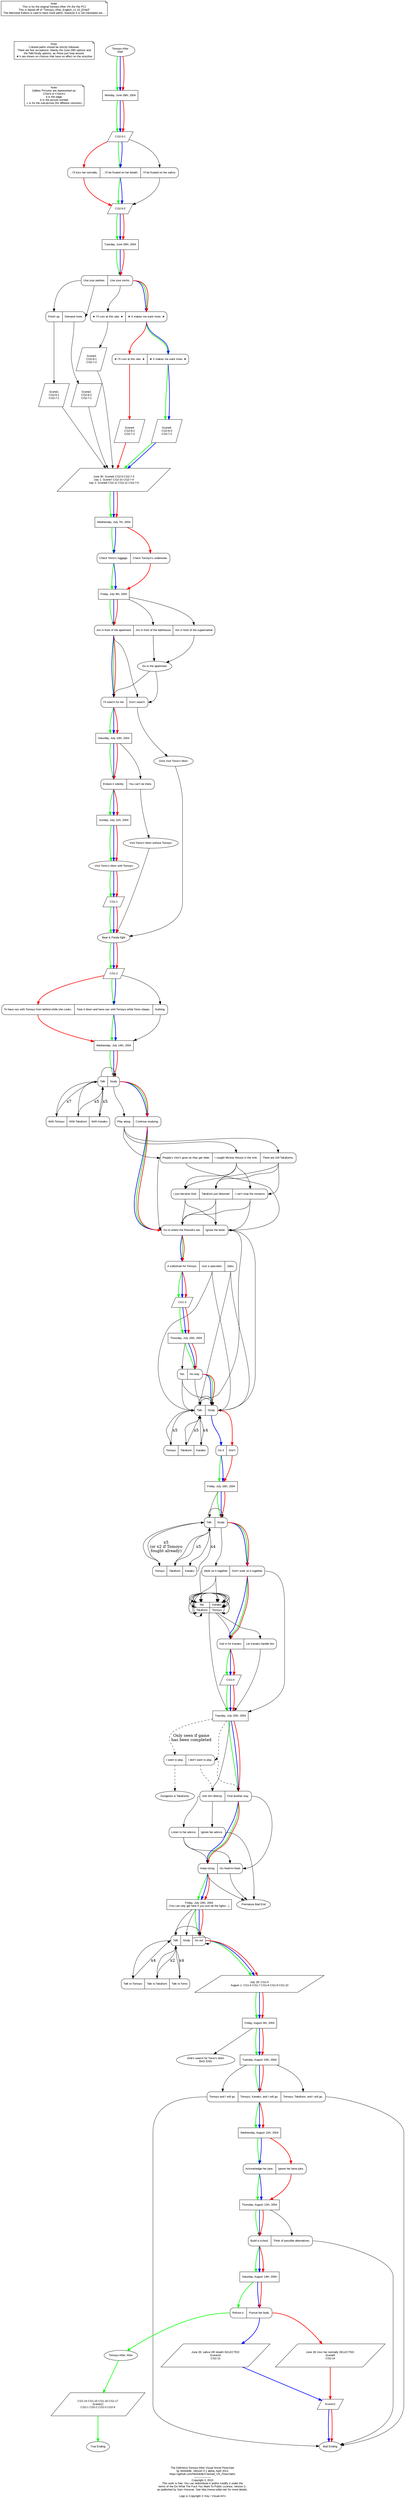 digraph Tomoyo_After_PC {
/*
#######################################################################
#            DO WHAT THE FUCK YOU WANT TO PUBLIC LICENSE              #
#                    Version 2, December 2004                         #
#                                                                     #
# Copyright (C) 2004 Sam Hocevar <sam@hocevar.net>                    #
#                                                                     #
# Everyone is permitted to copy and distribute verbatim or modified   #
# copies of this license document, and changing it is allowed as long #
# as the name is changed.                                             #
#                                                                     #
#            DO WHAT THE FUCK YOU WANT TO PUBLIC LICENSE              #
#   TERMS AND CONDITIONS FOR COPYING, DISTRIBUTION AND MODIFICATION   #
#                                                                     #
#  0. You just DO WHAT THE FUCK YOU WANT TO.                          #
#                                                                     #
#######################################################################
*/

    // The Definitive Tomoyo After Visual Novel Flowchart

    graph [label = "\n\n\n\nThe Definitive Tomoyo After Visual Novel Flowchart\nby Morlok8k, Version 0.1 alpha, April 2013\nhttps://github.com/Morlok8k/Clannad_VN_Flowcharts\n--------------------\nCopyright © 2013\nThis work is free. You can redistribute it and/or modify it under the\nterms of the Do What The Fuck You Want To Public License, Version 2,\nas published by Sam Hocevar. See http://www.wtfpl.net/ for more details.\n\nLogo is Copyright © Key / Visual Art's" ];
    colorscheme=X11;
    ranksep=1.25;
    compound=true;
    node [fontname="Arial", fontsize=10];
    fontname="Arial";
    fontsize=10;
    
    //bgcolor=white;
    //edge [arrowsize=1, color=black];
    concentrate=false;
    //splines=ortho;
    splines=true;


/*
TODO:

figure out if there are rlvm bugs.  (not counting D&T)
I cant seem to get some of the CG's that i should.

where are the last 3 CG's on page 1?
why am i not getting the first 4 of page 2?

need to play on Windows / Wine.

D&T completion is said to unlock a CG.
D&T completion is playing it 8 times?  this fact needs verification.

*/

    Note [shape = note, label = "Note:\nThis is for the original Tomoyo After VN (for the PC)\nThis is based off of \"Tomoyo_After_English_v1.10_[Doki]\"\nThe Memorial Edition is said to have more paths, however it is not translated yet..."];
    Note2 [shape = note, label = "Note:\nColored paths should be strictly followed.\nThere are few exceptions: Mainly the June 29th options and\nthe Talk/Study options, as those just loop around.\n★'s are shown on choices that have no effect on the storyline"];
    Note3 [shape = note, label = "Note:\nGallery Pictures are represented as:\nCGa-b or CGa-b-c\na is the page,\nb is the picture number\nc is for the sub-picture (for different versions)"];
    Note -> Note2 -> Note3 [style = bold, color = invis];


//Tomoyo After
    Tomoyo_After_logo [image="dot_files/Tomoyo_After_logo.jpg", label = " ", shape = box, color = invis];
    Tomoyo_After_logo -> Start [style = bold, color = invis];


//start


    Start [label = "Tomoyo After\nStart"];

    //June 28
    JUN_28 [shape = box, label = "Monday, June 28th, 2004"];

    Start -> JUN_28 [style = bold, color = green];    //END1
    Start -> JUN_28 [style = bold, color = blue];    //Blue Path
    Start -> JUN_28 [style = bold, color = red];    //BAD_END

    //CG2-5-1
    CG251 [shape = parallelogram, label = "CG2-5-1"];
    JUN_28 -> CG251 [style = bold, color = green];    //END1
    JUN_28 -> CG251 [style = bold, color = blue];    //Blue Path
    JUN_28 -> CG251 [style = bold, color = red];    //BAD_END

    TA_1 [shape = Mrecord, label = "<a1>...I'll kiss her normally.|<a2>...I'll be fixated on her breath.|<a3>I'll be fixated on her saliva."];
    //choice affects scene on August 14
    CG251 -> TA_1:a2 [style = bold, color = green];    //END1
    CG251 -> TA_1:a2 [style = bold, color = blue];    //Blue Path
    CG251 -> TA_1:a1 [style = bold, color = red];    //BAD_END
    CG251 -> TA_1:a3;

    //CG2-5-2
    CG252 [shape = parallelogram, label = "CG2-5-2"];
    TA_1:a2 -> CG252 [style = bold, color = green];    //END1
    TA_1:a2 -> CG252 [style = bold, color = blue];    //Blue Path
    TA_1:a1 -> CG252 [style = bold, color = red];    //BAD_END
    TA_1:a3 -> CG252;

    //June 29
    JUN_29 [shape = box, label = "Tuesday, June 29th, 2004"];
    CG252 -> JUN_29 [style = bold, color = green];    //END1
    CG252 -> JUN_29 [style = bold, color = blue];    //Blue Path
    CG252 -> JUN_29 [style = bold, color = red];    //BAD_END
    
    TA_2 [shape = Mrecord, label = "<a1>Use your panties.|<a2>Use your socks."];
    JUN_29 -> TA_2:a2 [style = bold, color = green];    //END1
    JUN_29 -> TA_2:a2 [style = bold, color = blue];    //Blue Path
    JUN_29 -> TA_2:a2 [style = bold, color = red];    //BAD_END

    TA_2a [shape = Mrecord, label = "<a1>Finish up.|<a2>Demand more."];
    TA_2:a1 -> TA_2a:a1;
    TA_2:a1 -> TA_2a:a2;

    TA_3 [shape = Mrecord, label = "<a1>★ I'll cum at this rate. ★|<a2>★ It makes me want more. ★"];
    TA_2:a2 -> TA_3:a2 [style = bold, color = green];    //END1
    TA_2:a2 -> TA_3:a2 [style = bold, color = blue];    //Blue Path
    TA_2:a2 -> TA_3:a2 [style = bold, color = red];    //BAD_END
    TA_2:a2 -> TA_3:a1;

    TA_4 [shape = Mrecord, label = "<a1>★ I'll cum at this rate. ★|<a2>★ It makes me want more. ★"];
    TA_3:a2 -> TA_4:a2 [style = bold, color = green];    //END1
    TA_3:a2 -> TA_4:a2 [style = bold, color = invis];    // putting in an invisible arrow seperates the green and blue a bit more...
    TA_3:a2 -> TA_4:a2 [style = bold, color = blue];    //Blue Path
    TA_3:a2 -> TA_4:a1 [style = bold, color = red];    //BAD_END


    //Scene1 CG2-6-1 CG2-7-1
    Scene1 [shape = parallelogram, label = "Scene1\nCG2-6-1\nCG2-7-1"];
    TA_2a:a1 -> Scene1;

    //Scene2 CG2-6-2 CG2-7-1
    Scene2 [shape = parallelogram, label = "Scene2\nCG2-6-2\nCG2-7-1"];
    TA_2a:a2 -> Scene2;

    //Scene3 CG2-8-1 CG2-7-2
    Scene3 [shape = parallelogram, label = "Scene3\nCG2-8-1\nCG2-7-2"];
    TA_3:a1 -> Scene3;

    //Scene4 CG2-8-2 CG2-7-2
    Scene4 [shape = parallelogram, label = "Scene4\nCG2-8-2\nCG2-7-2"];
    TA_4:a1 -> Scene4 [style = bold, color = red];

    //Scene5 CG2-6-3 CG2-7-2
    Scene5 [shape = parallelogram, label = "Scene5\nCG2-6-3\nCG2-7-2"];
    TA_4:a2 -> Scene5 [style = bold, color = green];
    TA_4:a2 -> Scene5 [style = bold, color = blue];

    //Scene6 CG2-9 CG2-7-3    //June 30
    //Scene7 CG2-10 CG2-7-4    //July 1
    //Scene8 CG2-11 CG2-12 CG2-7-5    //July 2
    Scene678 [shape = parallelogram, label = "June 30: Scene6 CG2-9 CG2-7-3\nJuly 1: Scene7 CG2-10 CG2-7-4\nJuly 2: Scene8 CG2-11 CG2-12 CG2-7-5"];
    Scene5 -> Scene678 [style = bold, color = green];    //END1
    Scene5 -> Scene678 [style = bold, color = blue];    //Blue Path
    Scene4 -> Scene678 [style = bold, color = red];    //BAD_END
    Scene1 -> Scene678;
    Scene2 -> Scene678;
    Scene3 -> Scene678;

    //July 07
    JUL_7 [shape = box, label = "Wednesday, July 7th, 2004"];
    Scene678 -> JUL_7 [style = bold, color = green];    //END1
    Scene678 -> JUL_7 [style = bold, color = blue];    //Blue Path
    Scene678 -> JUL_7 [style = bold, color = red];    //BAD_END


    TA_5 [shape = Mrecord, label = "<a1>Check Tomo's luggage.|<a2>Check Tomoyo's underwear."];
    JUL_7 -> TA_5:a1 [style = bold, color = green];    //END1
    JUL_7 -> TA_5:a1 [style = bold, color = blue];    //Blue Path
    JUL_7 -> TA_5:a2 [style = bold, color = red];    //BAD_END


    //July 09
    JUL_9 [shape = box, label = "Friday, July 9th, 2004"];
    TA_5:a1 -> JUL_9 [style = bold, color = green];    //END1
    TA_5:a1 -> JUL_9 [style = bold, color = blue];    //Blue Path
    TA_5:a2 -> JUL_9 [style = bold, color = red];    //BAD_END

    TA_6 [shape = Mrecord, label = "<a1>Am in front of the apartment|<a2>Am in front of the bathhouse|<a3>Am in front of the supermarket"];
    JUL_9 -> TA_6:a1 [style = bold, color = green];    //END1
    JUL_9 -> TA_6:a1 [style = bold, color = blue];    //Blue Path
    JUL_9 -> TA_6:a1 [style = bold, color = red];    //BAD_END
    JUL_9 -> TA_6:a2;
    JUL_9 -> TA_6:a3;

    TA_6a [label = "Go to the apartment"];
    TA_6:a2 -> TA_6a;
    TA_6:a3 -> TA_6a;


    TA_7 [shape = Mrecord, label = "<a1>I'll search for her.|<a2>Don't search."];
    TA_6:a1 -> TA_7:a1 [style = bold, color = green];    //END1
    TA_6:a1 -> TA_7:a1 [style = bold, color = blue];    //Blue Path
    TA_6:a1 -> TA_7:a1 [style = bold, color = red];    //BAD_END
    TA_6a -> TA_7:a1;
    TA_6a -> TA_7:a2;
    TA_6:a1 -> TA_7:a2;


    //July 10
    JUL_10 [shape = box, label = "Saturday, July 10th, 2004"];
    TA_7:a1 -> JUL_10 [style = bold, color = green];    //END1
    TA_7:a1 -> JUL_10 [style = bold, color = blue];    //Blue Path
    TA_7:a1 -> JUL_10 [style = bold, color = red];    //BAD_END


    TA_8 [shape = Mrecord, label = "<a1>Endure it silently.|<a2>You can't be there."];
    JUL_10 -> TA_8:a1 [style = bold, color = green];    //END1
    JUL_10 -> TA_8:a1 [style = bold, color = blue];    //Blue Path
    JUL_10 -> TA_8:a1 [style = bold, color = red];    //BAD_END
    JUL_10 -> TA_8:a2;


    //July 11
    JUL_11 [shape = box, label = "Sunday, July 11th, 2004"];
    TA_8:a1 -> JUL_11 [style = bold, color = green];    //END1
    TA_8:a1 -> JUL_11 [style = bold, color = blue];    //Blue Path
    TA_8:a1 -> JUL_11 [style = bold, color = red];    //BAD_END



    JUL_11_mother1 [label = "Visit Tomo's Mom with Tomoyo"];
    JUL_11_mother2 [label = "Visit Tomo's Mom without Tomoyo"];
    JUL_11_mother3 [label = "Dont Visit Tomo's Mom"];

    JUL_11 -> JUL_11_mother1 [style = bold, color = green];    //END1
    JUL_11 -> JUL_11_mother1 [style = bold, color = blue];    //Blue Path
    JUL_11 -> JUL_11_mother1 [style = bold, color = red];    //BAD_END
    TA_8:a2 -> JUL_11_mother2;
    TA_7:a2 -> JUL_11_mother3;

    CG11 [shape = parallelogram, label = "CG1-1"];
    JUL_11_mother1 -> CG11 [style = bold, color = green];    //END1
    JUL_11_mother1 -> CG11 [style = bold, color = blue];    //Blue Path
    JUL_11_mother1 -> CG11 [style = bold, color = red];    //BAD_END

    JUL_11_bp [label = "Bear & Panda fight"];
    CG11 -> JUL_11_bp [style = bold, color = green];    //END1
    CG11 -> JUL_11_bp [style = bold, color = blue];    //Blue Path
    CG11 -> JUL_11_bp [style = bold, color = red];    //BAD_END
    JUL_11_mother2 -> JUL_11_bp;
    JUL_11_mother3 -> JUL_11_bp;


    CG12 [shape = parallelogram, label = "CG1-2"];
    JUL_11_bp -> CG12 [style = bold, color = green];    //END1
    JUL_11_bp -> CG12 [style = bold, color = blue];    //Blue Path
    JUL_11_bp -> CG12 [style = bold, color = red];    //BAD_END


    TA_9 [shape = Mrecord, label = "<a1>To have sex with Tomoyo from behind while she cooks.|<a2>Tone it down and have sex with Tomoyo while Tomo sleeps.|<a3>Nothing."];
    CG12 -> TA_9:a2 [style = bold, color = green];    //END1
    CG12 -> TA_9:a2 [style = bold, color = blue];    //Blue Path
    CG12 -> TA_9:a1 [style = bold, color = red];    //BAD_END
    CG12 -> TA_9:a3;


    //July 14
    JUL_14 [shape = box, label = "Wednesday, July 14th, 2004"];
    TA_9:a2 -> JUL_14 [style = bold, color = green];    //END1
    TA_9:a2 -> JUL_14 [style = bold, color = blue];    //Blue Path
    TA_9:a1 -> JUL_14 [style = bold, color = red];    //BAD_END
    TA_9:a3 -> JUL_14;

    TA_10 [shape = Mrecord, label = "<a1>Talk|<a2>Study"];
    JUL_14 -> TA_10:a2 [style = bold, color = green];    //END1
    JUL_14 -> TA_10:a2 [style = bold, color = blue];    //Blue Path
    JUL_14 -> TA_10:a2 [style = bold, color = red];    //BAD_END



    TA_10_a [shape = Mrecord, label = "<a1>With Tomoyo|<a2>With Takafumi|<a3>With Kanako"];
    TA_10:a1 -> TA_10_a:a1;
    TA_10:a1 -> TA_10_a:a2;
    TA_10:a1 -> TA_10_a:a3;
    TA_10_a:a1 -> TA_10:a1 [label = "x7"];
    TA_10_a:a2 -> TA_10:a1 [label = "x5"];
    TA_10_a:a3 -> TA_10:a1 [label = "x5"];
    TA_10:a1 -> TA_10:a2;


    TA_11 [shape = Mrecord, label = "<a1>Play along.|<a2>Continue studying."];
    TA_10:a2 -> TA_11:a2 [style = bold, color = green];    //END1
    TA_10:a2 -> TA_11:a2 [style = bold, color = blue];    //Blue Path
    TA_10:a2 -> TA_11:a2 [style = bold, color = red];    //BAD_END
    TA_10:a2 -> TA_11:a1;

    TA_11_a [shape = Mrecord, label = "<a1>People's chin's grow as they get older.|<a2>I caught Mickey Mouse in the sink.|<a3>There are 100 Takafumis."];
    TA_11:a1 -> TA_11_a:a1;
    TA_11:a1 -> TA_11_a:a2;
    TA_11:a1 -> TA_11_a:a3;

    TA_11_b [shape = Mrecord, label = "<a1>I just became God.|<a2>Takafumi just bloomed.|<a3>I can't stop the romance."];

    TA_11_a:a1 -> TA_12:a1
    TA_11_a:a1 -> TA_12:a2

    TA_11_a:a2 -> TA_11_b:a1
    TA_11_a:a2 -> TA_11_b:a2
    TA_11_a:a2 -> TA_11_b:a3
    TA_11_a:a3 -> TA_11_b:a1
    TA_11_a:a3 -> TA_11_b:a2
    TA_11_a:a3 -> TA_11_b:a3

    TA_11_b:a1 -> TA_12:a1
    TA_11_b:a2 -> TA_12:a1
    TA_11_b:a3 -> TA_12:a1
    TA_11_b:a1 -> TA_12:a2
    TA_11_b:a2 -> TA_12:a2
    TA_11_b:a3 -> TA_12:a2


    TA_12 [shape = Mrecord, label = "<a1>Go to where the fireworks are.|<a2>Ignore the letter."];
    TA_11:a2 -> TA_12:a1 [style = bold, color = green];    //END1
    TA_11:a2 -> TA_12:a1 [style = bold, color = blue];    //Blue Path
    TA_11:a2 -> TA_12:a1 [style = bold, color = red];    //BAD_END

    TA_13 [shape = Mrecord, label = "<a1>A substitute for Tomoyo.|<a2>Just a spectator.|<a3>Saito."];
    TA_12:a1 -> TA_13:a1 [style = bold, color = green];    //END1
    TA_12:a1 -> TA_13:a1 [style = bold, color = blue];    //Blue Path
    TA_12:a1 -> TA_13:a1 [style = bold, color = red];    //BAD_END

    CG13 [shape = parallelogram, label = "CG1-3"];
    TA_13:a1 -> CG13 [style = bold, color = green];    //END1
    TA_13:a1 -> CG13 [style = bold, color = blue];    //Blue Path
    TA_13:a1 -> CG13 [style = bold, color = red];    //BAD_END

    //July 15
    JUL_15 [shape = box, label = "Thursday, July 15th, 2004"];
    CG13 -> JUL_15 [style = bold, color = green];    //END1
    CG13 -> JUL_15 [style = bold, color = blue];    //Blue Path
    CG13 -> JUL_15 [style = bold, color = red];    //BAD_END

    TA_14 [shape = Mrecord, label = "<a1>Yes.|<a2>No way."];
    JUL_15 -> TA_14:a2 [style = bold, color = green];    //END1
    JUL_15 -> TA_14:a2 [style = bold, color = blue];    //Blue Path
    JUL_15 -> TA_14:a2 [style = bold, color = red];    //BAD_END
    JUL_15 -> TA_14:a1;

    TA_15 [shape = Mrecord, label = "<a1>Talk.|<a2>Study."];
    TA_14:a2 -> TA_15:a2 [style = bold, color = green];    //END1
    TA_14:a2 -> TA_15:a2 [style = bold, color = blue];    //Blue Path
    TA_14:a2 -> TA_15:a2 [style = bold, color = red];    //BAD_END
    TA_14:a1 -> TA_15:a1;
    TA_14:a1 -> TA_15:a2;
    TA_14:a2 -> TA_15:a1;

    TA_12:a2 -> TA_15:a1;
    TA_12:a2 -> TA_15:a2;
    TA_13:a2 -> TA_15:a1;
    TA_13:a2 -> TA_15:a2;
    TA_13:a3 -> TA_15:a1;
    TA_13:a3 -> TA_15:a2;




    TA_15_a [shape = Mrecord, label = "<a1>Tomoyo|<a2>Takafumi|<a3>Kanako"];
    TA_15:a1 -> TA_15_a:a1;
    TA_15:a1 -> TA_15_a:a2;
    TA_15:a1 -> TA_15_a:a3;
    TA_15_a:a1 -> TA_15:a1 [label = "x5"];
    TA_15_a:a2 -> TA_15:a1 [label = "x5"];
    TA_15_a:a3 -> TA_15:a1 [label = "x4"];
    TA_15:a1 -> TA_15:a2;





    TA_16 [shape = Mrecord, label = "<a>Do it|<aa>Don't"];
    TA_15:a2 -> TA_16:a [style = bold, color = green];    //END1
    TA_15:a2 -> TA_16:a [style = bold, color = blue];    //Blue Path
    TA_15:a2 -> TA_16:aa [style = bold, color = red];    //BAD_END


    //July 16
    JUL_16 [shape = box, label = "Friday, July 16th, 2004"];
    TA_16:a -> JUL_16 [style = bold, color = green];    //END1
    TA_16:a -> JUL_16 [style = bold, color = blue];    //Blue Path
    TA_16:aa -> JUL_16 [style = bold, color = red];    //BAD_END

    TA_17 [shape = Mrecord, label = "<a1>Talk.|<a2>Study."];
    JUL_16 -> TA_17:a2 [style = bold, color = green];    //END1
    JUL_16 -> TA_17:a2 [style = bold, color = blue];    //Blue Path
    JUL_16 -> TA_17:a2 [style = bold, color = red];    //BAD_END
    JUL_16 -> TA_17:a1;

    TA_17_a [shape = Mrecord, label = "<a1>Tomoyo|<a2>Takafumi|<a3>Kanako"];
    TA_17:a1 -> TA_17_a:a1;
    TA_17:a1 -> TA_17_a:a2;
    TA_17:a1 -> TA_17_a:a3;
    TA_17_a:a1 -> TA_17:a1 [label = "x5\n(or x2 if Tomoyo\nfought already)"];
    TA_17_a:a2 -> TA_17:a1 [label = "x5"];
    TA_17_a:a3 -> TA_17:a1 [label = "x4"];
    TA_17:a1 -> TA_17:a2;


    TA_18 [shape = Mrecord, label = "<a1>Work on it together|<a2>Don't work on it together"];
    TA_17:a2 -> TA_18:a2 [style = bold, color = green];    //END1
    TA_17:a2 -> TA_18:a2 [style = bold, color = blue];    //Blue Path
    TA_17:a2 -> TA_18:a2 [style = bold, color = red];    //BAD_END
    TA_17:a2 -> TA_18:a1;

    TA_18_a [shape = Mrecord, label = "{<a1>Me|<a2>Takafumi}|{<a3>Kanako|<a4>Tomoyo}"];
    TA_18:a1 -> TA_18_a:a1;
    TA_18:a1 -> TA_18_a:a2;
    TA_18:a1 -> TA_18_a:a3;

    TA_18_a:a1 -> TA_18_a:a2;
    TA_18_a:a1 -> TA_18_a:a3;
    TA_18_a:a1 -> TA_18_a:a4;
    TA_18_a:a2 -> TA_18_a:a1;
    TA_18_a:a2 -> TA_18_a:a3;
    TA_18_a:a2 -> TA_18_a:a4;
    TA_18_a:a3 -> TA_18_a:a1;
    TA_18_a:a3 -> TA_18_a:a2;
    TA_18_a:a3 -> TA_18_a:a4;
    TA_18_a:a4 -> TA_18_a:a1;
    TA_18_a:a4 -> TA_18_a:a2;
    TA_18_a:a4 -> TA_18_a:a3;
    
    TA_18_a -> TA_19:a1;
    TA_18_a -> TA_19:a2;

    TA_19 [shape = Mrecord, label = "<a1>Sub in for Kanako|<a2>Let Kanako handle him"];
    TA_18:a2 -> TA_19:a1 [style = bold, color = green];    //END1
    TA_18:a2 -> TA_19:a1 [style = bold, color = blue];    //Blue Path
    TA_18:a2 -> TA_19:a1 [style = bold, color = red];    //BAD_END

    //July 19
    CG14 [shape = parallelogram, label = "CG1-4"];
    TA_19:a1 -> CG14 [style = bold, color = green];    //END1
    TA_19:a1 -> CG14 [style = bold, color = blue];    //Blue Path
    TA_19:a1 -> CG14 [style = bold, color = red];    //BAD_END

    //July 20
    JUL_20 [shape = box, label = "Tuesday, July 20th, 2004"];
    TA_18_a -> JUL_20;    //if tomoyo fought on the 15th
    TA_18:a2 -> JUL_20;    //if tomoyo fought on the 15th
    CG14 -> JUL_20 [style = bold, color = green];    //END1
    CG14 -> JUL_20 [style = bold, color = blue];    //Blue Path
    CG14 -> JUL_20 [style = bold, color = red];    //BAD_END
    TA_19:a2 -> JUL_20;

    RPG [shape = Mrecord, label = "<a1>I want to play.|<a2>I don't want to play."];
    JUL_20 -> RPG:a1 [style = dashed, label = "Only seen if game\nhas been completed"];
    JUL_20 -> RPG:a2 [style = dashed];
    RPG:a2 -> TA_20:a1 [style = dashed];
    RPG:a2 -> TA_20:a2 [style = dashed];

    GAME [label = "Dungeons & Takafumis"];
    RPG:a1 -> GAME [style = dashed];

    TA_20 [shape = Mrecord, label = "<a1>Ask him directly.|<a2>Find another way."];
    JUL_20 -> TA_20:a2 [style = bold, color = green];    //END1
    JUL_20 -> TA_20:a2 [style = bold, color = blue];    //Blue Path
    JUL_20 -> TA_20:a2 [style = bold, color = red];    //BAD_END
    JUL_20 -> TA_20:a1;

    TA_20_a [shape = Mrecord, label = "<a1>Listen to her advice.|<a2>Ignore her advice."];
    TA_20:a1 -> TA_20_a:a1;
    TA_20:a1 -> TA_20_a:a2;
    
    TA_20_a:a2 -> BAD_END_2;    //additional path to BAD_END_2

    //July 21
    TA_21 [shape = Mrecord, label = "<a1>Keep trying.|<a2>Go head-to-head"];
    TA_20:a2 -> TA_21:a1 [style = bold, color = green];    //END1
    TA_20:a2 -> TA_21:a1 [style = bold, color = blue];    //Blue Path
    TA_20:a2 -> TA_21:a1 [style = bold, color = red];    //BAD_END
    TA_20:a2 -> TA_21:a2;
    TA_20_a:a1 -> TA_21:a1;
    TA_20_a:a1 -> TA_21:a2;
    TA_21:a2 -> BAD_END_2;    //additional path to BAD_END_2
    TA_21:a1 -> BAD_END_2;    //additional path to BAD_END_2  (depends on earlier choices)


    //July 23
    JUL_23 [shape = box, label = "Friday, July 23th, 2004\n(You can only get here if you won all the fights...)"];
    TA_21:a1 -> JUL_23 [style = bold, color = green];    //END1
    TA_21:a1 -> JUL_23 [style = bold, color = blue];    //Blue Path
    TA_21:a1 -> JUL_23 [style = bold, color = red];    //BAD_END

    
    TA_22 [shape = Mrecord, label = "<a1>Talk|<a2>Study|<a3>Go out"];
    JUL_23 -> TA_22:a3 [style = bold, color = green];    //END1
    JUL_23 -> TA_22:a3 [style = bold, color = blue];    //Blue Path
    JUL_23 -> TA_22:a3 [style = bold, color = red];    //BAD_END
    JUL_23 -> TA_22:a1;
    JUL_23 -> TA_22:a2;

    TA_22_a [shape = Mrecord, label = "<a1>Talk to Tomoyo|<a2>Talk to Takafumi|<a3>Talk to Tomo"];
    TA_22:a1 -> TA_22_a:a1;
    TA_22:a1 -> TA_22_a:a2;
    TA_22:a1 -> TA_22_a:a3;
    TA_22_a:a1 -> TA_22:a1 [label = "x4"];
    TA_22_a:a2 -> TA_22:a1 [label = "x2"];
    TA_22_a:a3 -> TA_22:a1 [label = "x4"];
    TA_22:a1 -> TA_22:a3;
    TA_22:a2 -> TA_22:a3;

    //July 29
    //CG1-5
    //August 1
    //CG1-6 CG1-7 CG1-8 CG1-9 CG1-10
    CG15 [shape = parallelogram, label = "July 29: CG1-5\nAugust 1: CG1-6 CG1-7 CG1-8 CG1-9 CG1-10"];
    TA_22:a3 -> CG15 [style = bold, color = green];    //END1
    TA_22:a3 -> CG15 [style = bold, color = blue];    //Blue Path
    TA_22:a3 -> CG15 [style = bold, color = red];    //BAD_END

    //August 6
    AUG_6 [shape = box, label = "Friday, August 6th, 2004"];
    CG15 -> AUG_6 [style = bold, color = green];    //END1
    CG15 -> AUG_6 [style = bold, color = blue];    //Blue Path
    CG15 -> AUG_6 [style = bold, color = red];    //BAD_END
    AUG_6_BAD_END [label = "Didn't search for Tomo's Mom\nBAD END"];
    AUG_6 -> AUG_6_BAD_END;
    //TODO: Verify!


    //August 10
    AUG_10 [shape = box, label = "Tuesday, August 10th, 2004"];
    AUG_6 -> AUG_10 [style = bold, color = green];    //END1
    AUG_6 -> AUG_10 [style = bold, color = blue];    //Blue Path
    AUG_6 -> AUG_10 [style = bold, color = red];    //BAD_END

    TA_23 [shape = Mrecord, label = "<a1>Tomoyo and I will go.|<a2>Tomoyo, Kanako, and I will go.|<a3>Tomoyo, Takafumi, and I will go."];
    AUG_10 -> TA_23:a2 [style = bold, color = green];    //END1
    AUG_10 -> TA_23:a2 [style = bold, color = blue];    //Blue Path
    AUG_10 -> TA_23:a2 [style = bold, color = red];    //BAD_END
    AUG_10 -> TA_23:a1;
    AUG_10 -> TA_23:a3;


    //August 11
    AUG_11 [shape = box, label = "Wednesday, August 11th, 2004"];
    TA_23:a2 -> AUG_11 [style = bold, color = green];    //END1
    TA_23:a2 -> AUG_11 [style = bold, color = blue];    //Blue Path
    TA_23:a2 -> AUG_11 [style = bold, color = red];    //BAD_END

    TA_24 [shape = Mrecord, label = "<a1>Acknowledge her joke.|<a2>Ignore her lame joke."];
    AUG_11 -> TA_24:a1 [style = bold, color = green];    //END1
    AUG_11 -> TA_24:a1 [style = bold, color = blue];    //Blue Path
    AUG_11 -> TA_24:a2 [style = bold, color = red];    //BAD_END


    //August 12
    AUG_12 [shape = box, label = "Thursday, August 12th, 2004"];
    TA_24:a1 -> AUG_12 [style = bold, color = green];    //END1
    TA_24:a1 -> AUG_12 [style = bold, color = blue];    //Blue Path
    TA_24:a2 -> AUG_12 [style = bold, color = red];    //BAD_END

    TA_25 [shape = Mrecord, label = "<a1>Build a school.|<a2>Think of possible alternatives."];
    AUG_12 -> TA_25:a1 [style = bold, color = green];    //END1
    AUG_12 -> TA_25:a1 [style = bold, color = blue];    //Blue Path
    AUG_12 -> TA_25:a1 [style = bold, color = red];    //BAD_END
    AUG_12 -> TA_25:a2;

    //August 14
    AUG_14 [shape = box, label = "Saturday, August 14th, 2004"];
    TA_25:a1 -> AUG_14 [style = bold, color = green];    //END1
    TA_25:a1 -> AUG_14 [style = bold, color = blue];    //Blue Path
    TA_25:a1 -> AUG_14 [style = bold, color = red];    //BAD_END

    TA_26 [shape = Mrecord, label = "<a1>Refuse it.|<a2>Pursue her body."];
    AUG_14 -> TA_26:a1 [style = bold, color = green];    //END1
    AUG_14 -> TA_26:a2 [style = bold, color = blue];    //Blue Path
    AUG_14 -> TA_26:a2 [style = bold, color = red];    //BAD_END


    Scene9 [shape = parallelogram, label = "June 28: kiss her normally SELECTED\nScene9\nCG2-14"];
    Scene10 [shape = parallelogram, label = "June 28: saliva OR breath SELECTED\nScene10\nCG2-13"];
    TA_26:a2 -> Scene10 [style = bold, color = blue];    //Blue Path
    TA_26:a2 -> Scene9 [style = bold, color = red];    //BAD_END

    Scene11 [shape = parallelogram, label = "Scene11"];
    Scene9 -> Scene11 [style = bold, color = red];    //BAD_END
    Scene10 -> Scene11 [style = bold, color = blue];    //Blue Path




//AUG 23
//CG1-11 CG1-12 CG1-13

    TAA [label = "Tomoyo After: After"];
    TA_26:a1 -> TAA [style = bold, color = green];    //END1

//CG1-14 CG1-15 CG1-16 CG1-17
//Scene12
//CG2-1 CG2-2 CG2-3 CG2-4
    Scene12 [shape = parallelogram, label = "CG1-14 CG1-15 CG1-16 CG1-17\nScene12\nCG2-1 CG2-2 CG2-3 CG2-4"];
    TAA -> Scene12 [style = bold, color = green];    //END1

//TODO: I cant seem to get CG2-1, 2-2, 2-3, or 2-4.  try on windows. rlvm bug?

    END1_END [label = "True Ending\n"];
    Scene12 -> END1_END [style = bold, color = green];    //END1




    BAD_END_1 [label = "Bad Ending"];
    Scene11 -> BAD_END_1 [style = bold, color = blue];    //Blue Path
    Scene11 -> BAD_END_1 [style = bold, color = red];    //BAD_END
    TA_23:a1 -> BAD_END_1;
    TA_23:a3 -> BAD_END_1;
    TA_25:a2 -> BAD_END_1;

    BAD_END_2 [label = "Premature Bad End"];    //BAD_END #2

}
